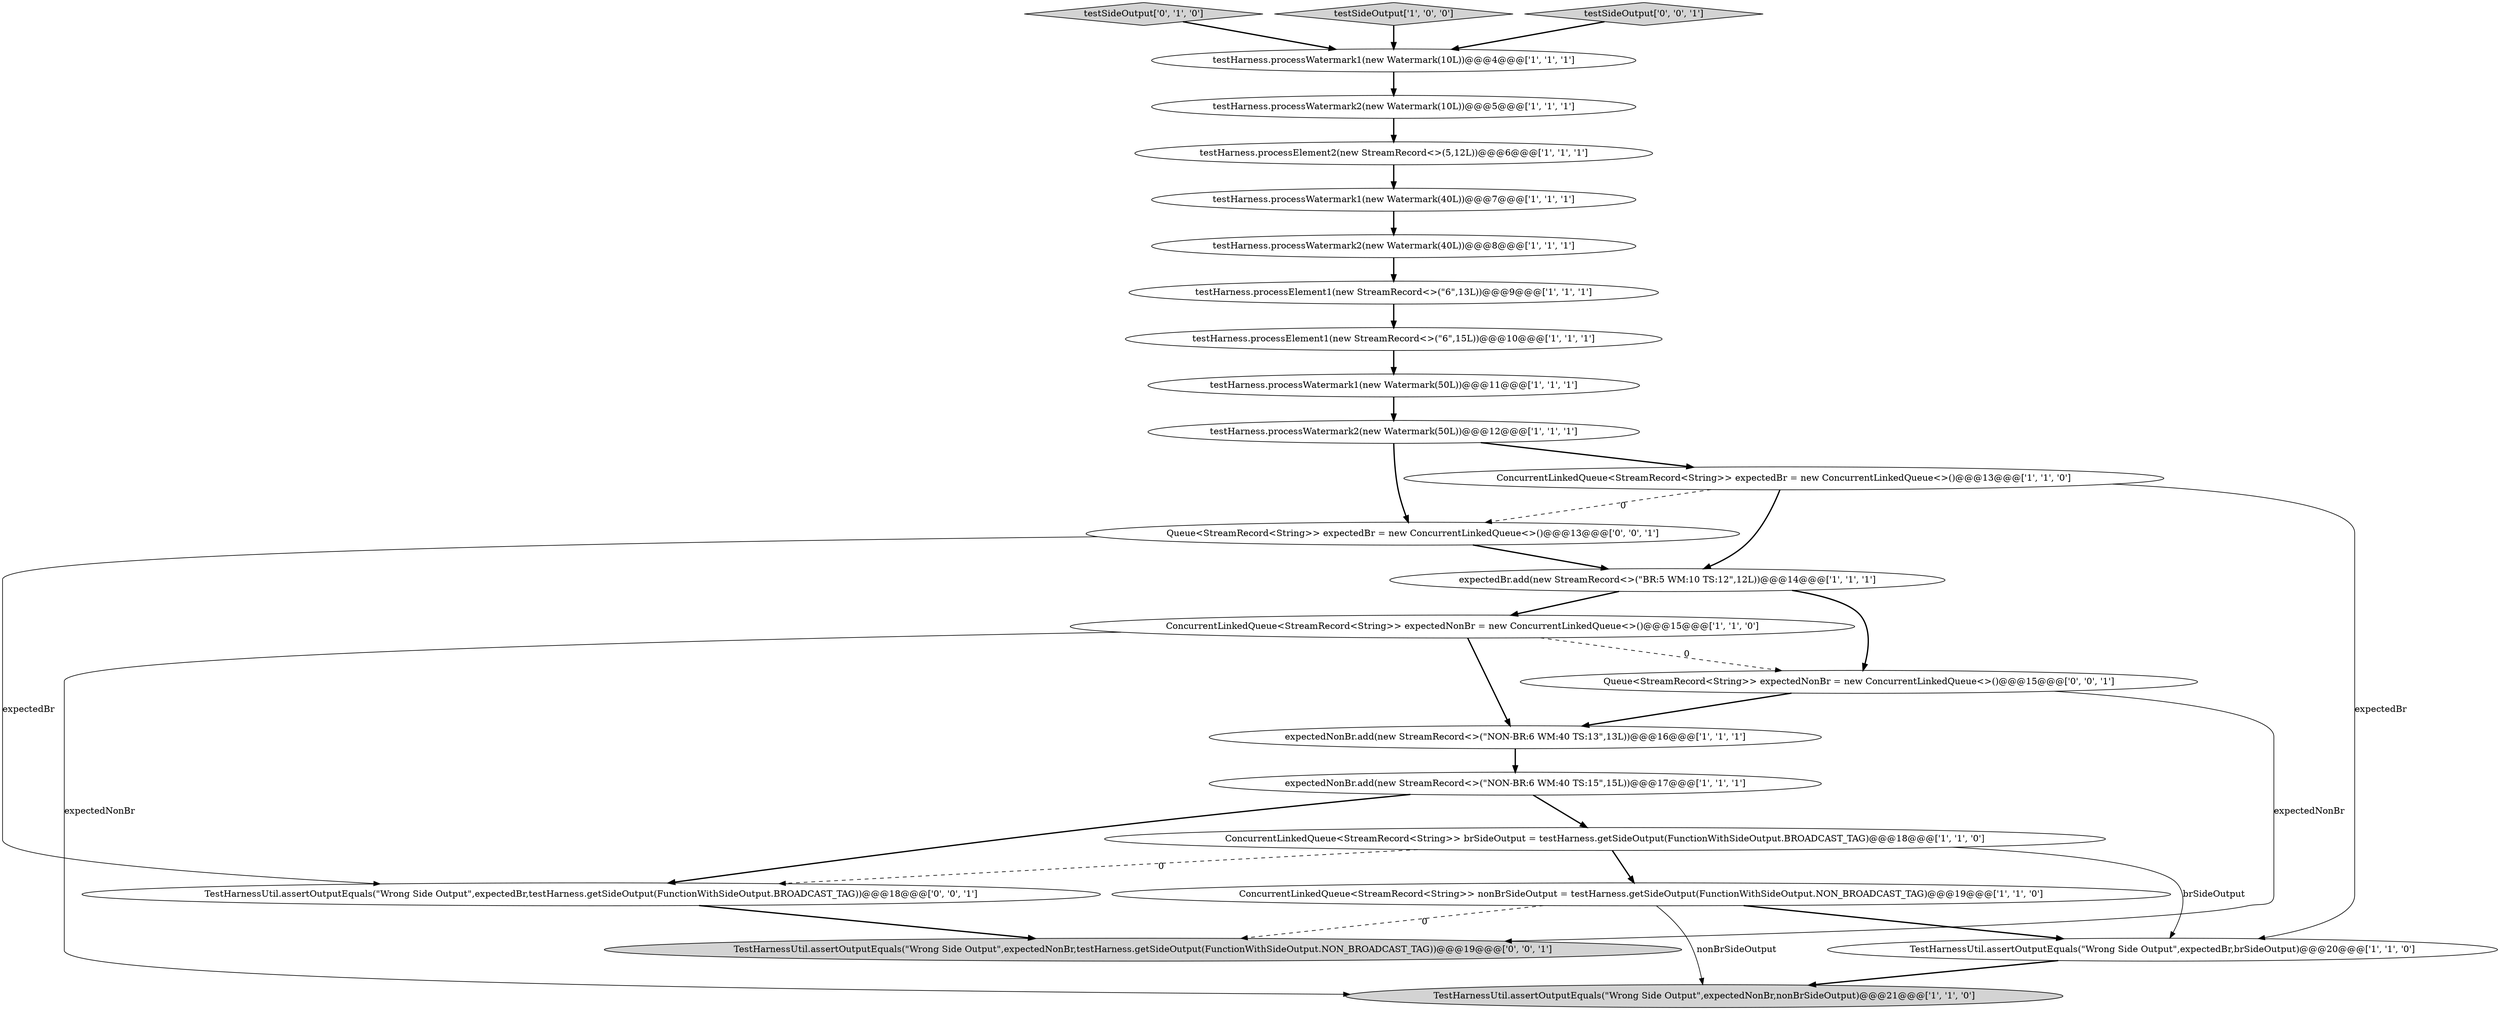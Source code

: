 digraph {
5 [style = filled, label = "expectedNonBr.add(new StreamRecord<>(\"NON-BR:6 WM:40 TS:13\",13L))@@@16@@@['1', '1', '1']", fillcolor = white, shape = ellipse image = "AAA0AAABBB1BBB"];
6 [style = filled, label = "ConcurrentLinkedQueue<StreamRecord<String>> brSideOutput = testHarness.getSideOutput(FunctionWithSideOutput.BROADCAST_TAG)@@@18@@@['1', '1', '0']", fillcolor = white, shape = ellipse image = "AAA0AAABBB1BBB"];
7 [style = filled, label = "testHarness.processWatermark2(new Watermark(10L))@@@5@@@['1', '1', '1']", fillcolor = white, shape = ellipse image = "AAA0AAABBB1BBB"];
8 [style = filled, label = "ConcurrentLinkedQueue<StreamRecord<String>> expectedNonBr = new ConcurrentLinkedQueue<>()@@@15@@@['1', '1', '0']", fillcolor = white, shape = ellipse image = "AAA0AAABBB1BBB"];
15 [style = filled, label = "testHarness.processWatermark2(new Watermark(40L))@@@8@@@['1', '1', '1']", fillcolor = white, shape = ellipse image = "AAA0AAABBB1BBB"];
21 [style = filled, label = "TestHarnessUtil.assertOutputEquals(\"Wrong Side Output\",expectedNonBr,testHarness.getSideOutput(FunctionWithSideOutput.NON_BROADCAST_TAG))@@@19@@@['0', '0', '1']", fillcolor = lightgray, shape = ellipse image = "AAA0AAABBB3BBB"];
22 [style = filled, label = "TestHarnessUtil.assertOutputEquals(\"Wrong Side Output\",expectedBr,testHarness.getSideOutput(FunctionWithSideOutput.BROADCAST_TAG))@@@18@@@['0', '0', '1']", fillcolor = white, shape = ellipse image = "AAA0AAABBB3BBB"];
3 [style = filled, label = "testHarness.processWatermark1(new Watermark(50L))@@@11@@@['1', '1', '1']", fillcolor = white, shape = ellipse image = "AAA0AAABBB1BBB"];
19 [style = filled, label = "testSideOutput['0', '1', '0']", fillcolor = lightgray, shape = diamond image = "AAA0AAABBB2BBB"];
23 [style = filled, label = "Queue<StreamRecord<String>> expectedNonBr = new ConcurrentLinkedQueue<>()@@@15@@@['0', '0', '1']", fillcolor = white, shape = ellipse image = "AAA0AAABBB3BBB"];
12 [style = filled, label = "expectedBr.add(new StreamRecord<>(\"BR:5 WM:10 TS:12\",12L))@@@14@@@['1', '1', '1']", fillcolor = white, shape = ellipse image = "AAA0AAABBB1BBB"];
11 [style = filled, label = "testSideOutput['1', '0', '0']", fillcolor = lightgray, shape = diamond image = "AAA0AAABBB1BBB"];
16 [style = filled, label = "TestHarnessUtil.assertOutputEquals(\"Wrong Side Output\",expectedNonBr,nonBrSideOutput)@@@21@@@['1', '1', '0']", fillcolor = lightgray, shape = ellipse image = "AAA0AAABBB1BBB"];
13 [style = filled, label = "ConcurrentLinkedQueue<StreamRecord<String>> nonBrSideOutput = testHarness.getSideOutput(FunctionWithSideOutput.NON_BROADCAST_TAG)@@@19@@@['1', '1', '0']", fillcolor = white, shape = ellipse image = "AAA0AAABBB1BBB"];
4 [style = filled, label = "TestHarnessUtil.assertOutputEquals(\"Wrong Side Output\",expectedBr,brSideOutput)@@@20@@@['1', '1', '0']", fillcolor = white, shape = ellipse image = "AAA0AAABBB1BBB"];
0 [style = filled, label = "testHarness.processWatermark2(new Watermark(50L))@@@12@@@['1', '1', '1']", fillcolor = white, shape = ellipse image = "AAA0AAABBB1BBB"];
24 [style = filled, label = "Queue<StreamRecord<String>> expectedBr = new ConcurrentLinkedQueue<>()@@@13@@@['0', '0', '1']", fillcolor = white, shape = ellipse image = "AAA0AAABBB3BBB"];
17 [style = filled, label = "testHarness.processElement1(new StreamRecord<>(\"6\",15L))@@@10@@@['1', '1', '1']", fillcolor = white, shape = ellipse image = "AAA0AAABBB1BBB"];
10 [style = filled, label = "testHarness.processElement1(new StreamRecord<>(\"6\",13L))@@@9@@@['1', '1', '1']", fillcolor = white, shape = ellipse image = "AAA0AAABBB1BBB"];
2 [style = filled, label = "expectedNonBr.add(new StreamRecord<>(\"NON-BR:6 WM:40 TS:15\",15L))@@@17@@@['1', '1', '1']", fillcolor = white, shape = ellipse image = "AAA0AAABBB1BBB"];
1 [style = filled, label = "ConcurrentLinkedQueue<StreamRecord<String>> expectedBr = new ConcurrentLinkedQueue<>()@@@13@@@['1', '1', '0']", fillcolor = white, shape = ellipse image = "AAA0AAABBB1BBB"];
20 [style = filled, label = "testSideOutput['0', '0', '1']", fillcolor = lightgray, shape = diamond image = "AAA0AAABBB3BBB"];
9 [style = filled, label = "testHarness.processElement2(new StreamRecord<>(5,12L))@@@6@@@['1', '1', '1']", fillcolor = white, shape = ellipse image = "AAA0AAABBB1BBB"];
14 [style = filled, label = "testHarness.processWatermark1(new Watermark(10L))@@@4@@@['1', '1', '1']", fillcolor = white, shape = ellipse image = "AAA0AAABBB1BBB"];
18 [style = filled, label = "testHarness.processWatermark1(new Watermark(40L))@@@7@@@['1', '1', '1']", fillcolor = white, shape = ellipse image = "AAA0AAABBB1BBB"];
9->18 [style = bold, label=""];
5->2 [style = bold, label=""];
14->7 [style = bold, label=""];
1->24 [style = dashed, label="0"];
13->4 [style = bold, label=""];
8->5 [style = bold, label=""];
13->21 [style = dashed, label="0"];
10->17 [style = bold, label=""];
4->16 [style = bold, label=""];
7->9 [style = bold, label=""];
1->12 [style = bold, label=""];
24->22 [style = solid, label="expectedBr"];
6->13 [style = bold, label=""];
17->3 [style = bold, label=""];
12->23 [style = bold, label=""];
6->22 [style = dashed, label="0"];
11->14 [style = bold, label=""];
0->1 [style = bold, label=""];
0->24 [style = bold, label=""];
13->16 [style = solid, label="nonBrSideOutput"];
8->23 [style = dashed, label="0"];
8->16 [style = solid, label="expectedNonBr"];
3->0 [style = bold, label=""];
2->22 [style = bold, label=""];
23->5 [style = bold, label=""];
23->21 [style = solid, label="expectedNonBr"];
2->6 [style = bold, label=""];
6->4 [style = solid, label="brSideOutput"];
24->12 [style = bold, label=""];
1->4 [style = solid, label="expectedBr"];
19->14 [style = bold, label=""];
22->21 [style = bold, label=""];
20->14 [style = bold, label=""];
12->8 [style = bold, label=""];
15->10 [style = bold, label=""];
18->15 [style = bold, label=""];
}
